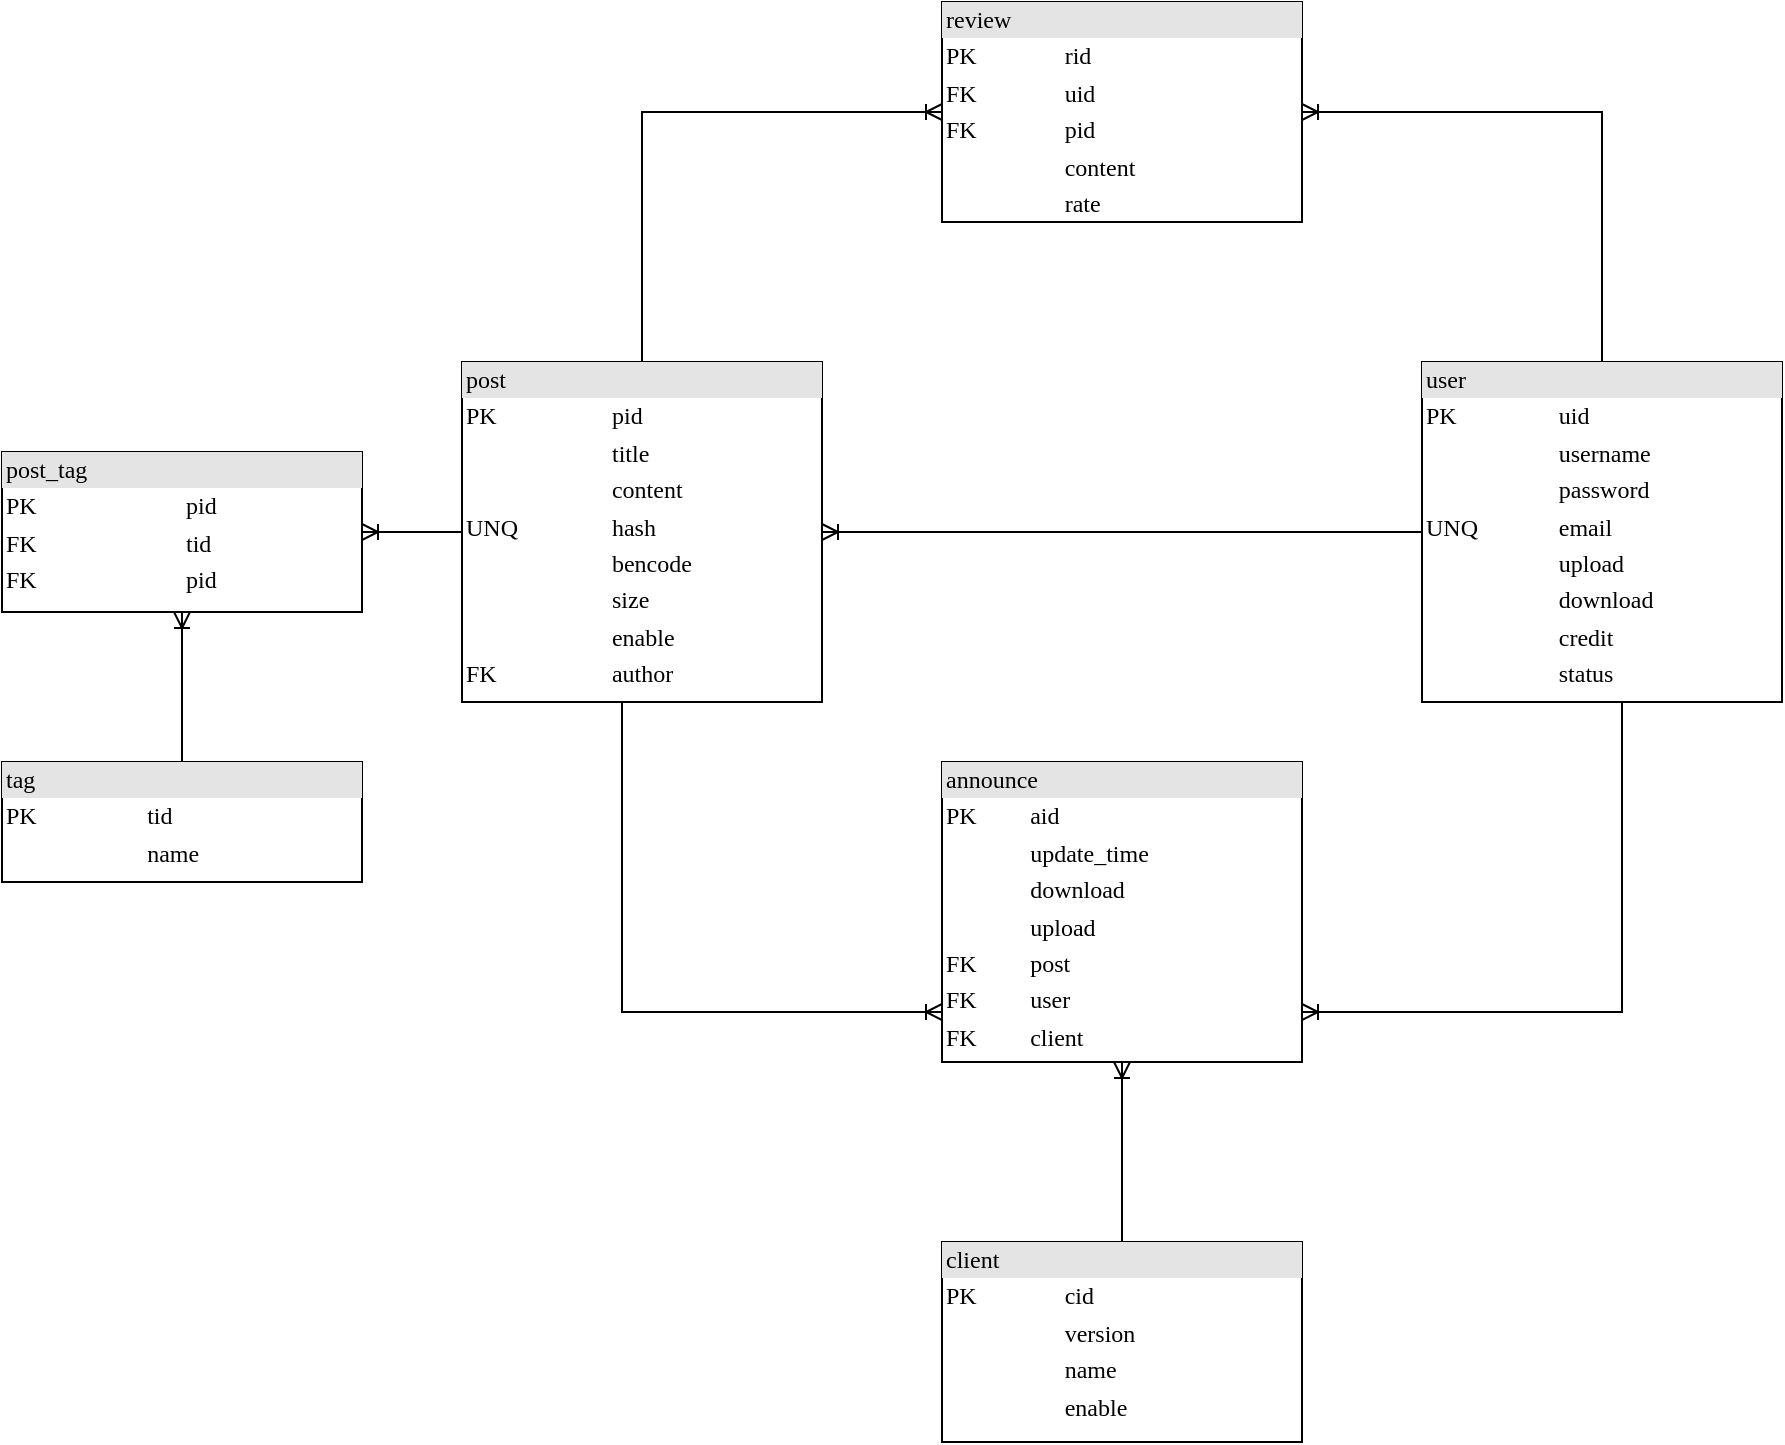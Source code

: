 <mxfile pages="1" version="11.2.4" type="device"><diagram name="Page-1" id="2ca16b54-16f6-2749-3443-fa8db7711227"><mxGraphModel dx="2206" dy="786" grid="1" gridSize="10" guides="1" tooltips="1" connect="1" arrows="1" fold="1" page="1" pageScale="1" pageWidth="1100" pageHeight="850" background="#ffffff" math="0" shadow="0"><root><mxCell id="0"/><mxCell id="1" parent="0"/><mxCell id="JkuanaNi34xF3_NPhpDW-7" style="edgeStyle=orthogonalEdgeStyle;rounded=0;orthogonalLoop=1;jettySize=auto;html=1;startArrow=none;startFill=0;endArrow=ERoneToMany;endFill=0;" parent="1" source="2ed32ef02a7f4228-8" target="JkuanaNi34xF3_NPhpDW-3" edge="1"><mxGeometry relative="1" as="geometry"><Array as="points"><mxPoint x="780" y="585"/></Array></mxGeometry></mxCell><mxCell id="2ed32ef02a7f4228-8" value="&lt;div style=&quot;box-sizing: border-box ; width: 100% ; background: #e4e4e4 ; padding: 2px&quot;&gt;user&lt;/div&gt;&lt;table style=&quot;width: 100% ; font-size: 1em&quot; cellpadding=&quot;2&quot; cellspacing=&quot;0&quot;&gt;&lt;tbody&gt;&lt;tr&gt;&lt;td&gt;PK&lt;/td&gt;&lt;td&gt;uid&lt;/td&gt;&lt;/tr&gt;&lt;tr&gt;&lt;td&gt;&lt;br&gt;&lt;/td&gt;&lt;td&gt;username&lt;/td&gt;&lt;/tr&gt;&lt;tr&gt;&lt;td&gt;&lt;/td&gt;&lt;td&gt;password&lt;/td&gt;&lt;/tr&gt;&lt;tr&gt;&lt;td&gt;UNQ&lt;/td&gt;&lt;td&gt;email&lt;/td&gt;&lt;/tr&gt;&lt;tr&gt;&lt;td&gt;&lt;br&gt;&lt;/td&gt;&lt;td&gt;upload&lt;br&gt;&lt;/td&gt;&lt;/tr&gt;&lt;tr&gt;&lt;td&gt;&lt;br&gt;&lt;/td&gt;&lt;td&gt;download&lt;/td&gt;&lt;/tr&gt;&lt;tr&gt;&lt;td&gt;&lt;br&gt;&lt;/td&gt;&lt;td&gt;credit&lt;/td&gt;&lt;/tr&gt;&lt;tr&gt;&lt;td&gt;&lt;br&gt;&lt;/td&gt;&lt;td&gt;status&lt;br&gt;&lt;/td&gt;&lt;/tr&gt;&lt;tr&gt;&lt;td&gt;&lt;/td&gt;&lt;td&gt;&lt;/td&gt;&lt;/tr&gt;&lt;/tbody&gt;&lt;/table&gt;" style="verticalAlign=top;align=left;overflow=fill;html=1;rounded=0;shadow=0;comic=0;labelBackgroundColor=none;strokeColor=#000000;strokeWidth=1;fillColor=#ffffff;fontFamily=Verdana;fontSize=12;fontColor=#000000;" parent="1" vertex="1"><mxGeometry x="680" y="260" width="180" height="170" as="geometry"/></mxCell><mxCell id="JkuanaNi34xF3_NPhpDW-4" style="edgeStyle=orthogonalEdgeStyle;rounded=0;orthogonalLoop=1;jettySize=auto;html=1;startArrow=ERoneToMany;startFill=0;endArrow=none;endFill=0;" parent="1" source="JkuanaNi34xF3_NPhpDW-1" target="2ed32ef02a7f4228-8" edge="1"><mxGeometry relative="1" as="geometry"/></mxCell><mxCell id="JkuanaNi34xF3_NPhpDW-6" style="edgeStyle=orthogonalEdgeStyle;rounded=0;orthogonalLoop=1;jettySize=auto;html=1;startArrow=none;startFill=0;endArrow=ERoneToMany;endFill=0;" parent="1" source="JkuanaNi34xF3_NPhpDW-1" target="JkuanaNi34xF3_NPhpDW-3" edge="1"><mxGeometry relative="1" as="geometry"><Array as="points"><mxPoint x="280" y="585"/></Array></mxGeometry></mxCell><mxCell id="JkuanaNi34xF3_NPhpDW-1" value="&lt;div style=&quot;box-sizing: border-box ; width: 100% ; background: #e4e4e4 ; padding: 2px&quot;&gt;post&lt;/div&gt;&lt;table style=&quot;width: 100% ; font-size: 1em&quot; cellpadding=&quot;2&quot; cellspacing=&quot;0&quot;&gt;&lt;tbody&gt;&lt;tr&gt;&lt;td&gt;PK&lt;/td&gt;&lt;td&gt;pid&lt;/td&gt;&lt;/tr&gt;&lt;tr&gt;&lt;td&gt;&lt;br&gt;&lt;/td&gt;&lt;td&gt;title&lt;/td&gt;&lt;/tr&gt;&lt;tr&gt;&lt;td&gt;&lt;/td&gt;&lt;td&gt;content&lt;/td&gt;&lt;/tr&gt;&lt;tr&gt;&lt;td&gt;UNQ&lt;/td&gt;&lt;td&gt;hash&lt;/td&gt;&lt;/tr&gt;&lt;tr&gt;&lt;td&gt;&lt;br&gt;&lt;/td&gt;&lt;td&gt;bencode&lt;br&gt;&lt;/td&gt;&lt;/tr&gt;&lt;tr&gt;&lt;td&gt;&lt;br&gt;&lt;/td&gt;&lt;td&gt;size&lt;/td&gt;&lt;/tr&gt;&lt;tr&gt;&lt;td&gt;&lt;br&gt;&lt;/td&gt;&lt;td&gt;enable&lt;/td&gt;&lt;/tr&gt;&lt;tr&gt;&lt;td&gt;FK&lt;/td&gt;&lt;td&gt;author&lt;/td&gt;&lt;/tr&gt;&lt;tr&gt;&lt;td&gt;&lt;/td&gt;&lt;td&gt;&lt;/td&gt;&lt;/tr&gt;&lt;/tbody&gt;&lt;/table&gt;" style="verticalAlign=top;align=left;overflow=fill;html=1;rounded=0;shadow=0;comic=0;labelBackgroundColor=none;strokeColor=#000000;strokeWidth=1;fillColor=#ffffff;fontFamily=Verdana;fontSize=12;fontColor=#000000;" parent="1" vertex="1"><mxGeometry x="200" y="260" width="180" height="170" as="geometry"/></mxCell><mxCell id="JkuanaNi34xF3_NPhpDW-5" style="edgeStyle=orthogonalEdgeStyle;rounded=0;orthogonalLoop=1;jettySize=auto;html=1;startArrow=none;startFill=0;endArrow=ERoneToMany;endFill=0;" parent="1" source="JkuanaNi34xF3_NPhpDW-2" target="JkuanaNi34xF3_NPhpDW-3" edge="1"><mxGeometry relative="1" as="geometry"/></mxCell><mxCell id="JkuanaNi34xF3_NPhpDW-2" value="&lt;div style=&quot;box-sizing: border-box ; width: 100% ; background: #e4e4e4 ; padding: 2px&quot;&gt;client&lt;/div&gt;&lt;table style=&quot;width: 100% ; font-size: 1em&quot; cellpadding=&quot;2&quot; cellspacing=&quot;0&quot;&gt;&lt;tbody&gt;&lt;tr&gt;&lt;td&gt;PK&lt;/td&gt;&lt;td&gt;cid&lt;/td&gt;&lt;/tr&gt;&lt;tr&gt;&lt;td&gt;&lt;br&gt;&lt;/td&gt;&lt;td&gt;version&lt;/td&gt;&lt;/tr&gt;&lt;tr&gt;&lt;td&gt;&lt;/td&gt;&lt;td&gt;name&lt;/td&gt;&lt;/tr&gt;&lt;tr&gt;&lt;td&gt;&lt;br&gt;&lt;/td&gt;&lt;td&gt;enable&lt;/td&gt;&lt;/tr&gt;&lt;tr&gt;&lt;td&gt;&lt;br&gt;&lt;/td&gt;&lt;td&gt;&lt;br&gt;&lt;/td&gt;&lt;/tr&gt;&lt;tr&gt;&lt;td&gt;&lt;/td&gt;&lt;td&gt;&lt;/td&gt;&lt;/tr&gt;&lt;tr&gt;&lt;td&gt;&lt;/td&gt;&lt;td&gt;&lt;/td&gt;&lt;/tr&gt;&lt;/tbody&gt;&lt;/table&gt;" style="verticalAlign=top;align=left;overflow=fill;html=1;rounded=0;shadow=0;comic=0;labelBackgroundColor=none;strokeColor=#000000;strokeWidth=1;fillColor=#ffffff;fontFamily=Verdana;fontSize=12;fontColor=#000000;" parent="1" vertex="1"><mxGeometry x="440" y="700" width="180" height="100" as="geometry"/></mxCell><mxCell id="JkuanaNi34xF3_NPhpDW-3" value="&lt;div style=&quot;box-sizing: border-box ; width: 100% ; background: #e4e4e4 ; padding: 2px&quot;&gt;announce&lt;/div&gt;&lt;table style=&quot;width: 100% ; font-size: 1em&quot; cellpadding=&quot;2&quot; cellspacing=&quot;0&quot;&gt;&lt;tbody&gt;&lt;tr&gt;&lt;td&gt;PK&lt;/td&gt;&lt;td&gt;aid&lt;/td&gt;&lt;/tr&gt;&lt;tr&gt;&lt;td&gt;&lt;br&gt;&lt;/td&gt;&lt;td&gt;update_time&lt;br&gt;&lt;/td&gt;&lt;/tr&gt;&lt;tr&gt;&lt;td&gt;&lt;/td&gt;&lt;td&gt;download&lt;/td&gt;&lt;/tr&gt;&lt;tr&gt;&lt;td&gt;&lt;br&gt;&lt;/td&gt;&lt;td&gt;upload&lt;/td&gt;&lt;/tr&gt;&lt;tr&gt;&lt;td&gt;FK&lt;/td&gt;&lt;td&gt;post&lt;/td&gt;&lt;/tr&gt;&lt;tr&gt;&lt;td&gt;FK&lt;/td&gt;&lt;td&gt;user&lt;/td&gt;&lt;/tr&gt;&lt;tr&gt;&lt;td&gt;FK&lt;/td&gt;&lt;td&gt;client&lt;/td&gt;&lt;/tr&gt;&lt;tr&gt;&lt;td&gt;&lt;br&gt;&lt;/td&gt;&lt;td&gt;&lt;br&gt;&lt;/td&gt;&lt;/tr&gt;&lt;tr&gt;&lt;td&gt;&lt;/td&gt;&lt;td&gt;&lt;/td&gt;&lt;/tr&gt;&lt;/tbody&gt;&lt;/table&gt;" style="verticalAlign=top;align=left;overflow=fill;html=1;rounded=0;shadow=0;comic=0;labelBackgroundColor=none;strokeColor=#000000;strokeWidth=1;fillColor=#ffffff;fontFamily=Verdana;fontSize=12;fontColor=#000000;" parent="1" vertex="1"><mxGeometry x="440" y="460" width="180" height="150" as="geometry"/></mxCell><mxCell id="4RQFXsbGGvyaOFBlkAGt-1" value="&lt;div style=&quot;box-sizing: border-box ; width: 100% ; background: #e4e4e4 ; padding: 2px&quot;&gt;tag&lt;/div&gt;&lt;table style=&quot;width: 100% ; font-size: 1em&quot; cellpadding=&quot;2&quot; cellspacing=&quot;0&quot;&gt;&lt;tbody&gt;&lt;tr&gt;&lt;td&gt;PK&lt;/td&gt;&lt;td&gt;tid&lt;/td&gt;&lt;/tr&gt;&lt;tr&gt;&lt;td&gt;&lt;br&gt;&lt;/td&gt;&lt;td&gt;name&lt;/td&gt;&lt;/tr&gt;&lt;tr&gt;&lt;td&gt;&lt;br&gt;&lt;/td&gt;&lt;td&gt;&lt;/td&gt;&lt;/tr&gt;&lt;tr&gt;&lt;td&gt;&lt;/td&gt;&lt;td&gt;&lt;/td&gt;&lt;/tr&gt;&lt;/tbody&gt;&lt;/table&gt;" style="verticalAlign=top;align=left;overflow=fill;html=1;rounded=0;shadow=0;comic=0;labelBackgroundColor=none;strokeColor=#000000;strokeWidth=1;fillColor=#ffffff;fontFamily=Verdana;fontSize=12;fontColor=#000000;" parent="1" vertex="1"><mxGeometry x="-30" y="460" width="180" height="60" as="geometry"/></mxCell><mxCell id="ZK8GLRwMEgLQo6jqQpJb-1" value="&lt;div style=&quot;box-sizing: border-box ; width: 100% ; background: #e4e4e4 ; padding: 2px&quot;&gt;post_tag&lt;/div&gt;&lt;table style=&quot;width: 100% ; font-size: 1em&quot; cellpadding=&quot;2&quot; cellspacing=&quot;0&quot;&gt;&lt;tbody&gt;&lt;tr&gt;&lt;td&gt;PK&lt;/td&gt;&lt;td&gt;pid&lt;/td&gt;&lt;/tr&gt;&lt;tr&gt;&lt;td&gt;FK&lt;/td&gt;&lt;td&gt;tid&lt;/td&gt;&lt;/tr&gt;&lt;tr&gt;&lt;td&gt;FK&lt;/td&gt;&lt;td&gt;pid&lt;/td&gt;&lt;/tr&gt;&lt;tr&gt;&lt;td&gt;&lt;br&gt;&lt;/td&gt;&lt;td&gt;&lt;br&gt;&lt;/td&gt;&lt;/tr&gt;&lt;tr&gt;&lt;td&gt;&lt;/td&gt;&lt;td&gt;&lt;/td&gt;&lt;/tr&gt;&lt;/tbody&gt;&lt;/table&gt;" style="verticalAlign=top;align=left;overflow=fill;html=1;rounded=0;shadow=0;comic=0;labelBackgroundColor=none;strokeColor=#000000;strokeWidth=1;fillColor=#ffffff;fontFamily=Verdana;fontSize=12;fontColor=#000000;" parent="1" vertex="1"><mxGeometry x="-30" y="305" width="180" height="80" as="geometry"/></mxCell><mxCell id="ZK8GLRwMEgLQo6jqQpJb-2" style="edgeStyle=orthogonalEdgeStyle;rounded=0;orthogonalLoop=1;jettySize=auto;html=1;startArrow=none;startFill=0;endArrow=ERoneToMany;endFill=0;" parent="1" source="4RQFXsbGGvyaOFBlkAGt-1" target="ZK8GLRwMEgLQo6jqQpJb-1" edge="1"><mxGeometry relative="1" as="geometry"><mxPoint x="410" y="224.5" as="sourcePoint"/><mxPoint x="710" y="224.5" as="targetPoint"/><Array as="points"/></mxGeometry></mxCell><mxCell id="ZK8GLRwMEgLQo6jqQpJb-3" style="edgeStyle=orthogonalEdgeStyle;rounded=0;orthogonalLoop=1;jettySize=auto;html=1;startArrow=none;startFill=0;endArrow=ERoneToMany;endFill=0;" parent="1" source="JkuanaNi34xF3_NPhpDW-1" target="ZK8GLRwMEgLQo6jqQpJb-1" edge="1"><mxGeometry relative="1" as="geometry"><mxPoint x="480" y="250" as="sourcePoint"/><mxPoint x="380" y="250" as="targetPoint"/></mxGeometry></mxCell><mxCell id="NZjC6QO5_PlGauzCGr5l-1" value="&lt;div style=&quot;box-sizing: border-box ; width: 100% ; background: #e4e4e4 ; padding: 2px&quot;&gt;review&lt;/div&gt;&lt;table style=&quot;width: 100% ; font-size: 1em&quot; cellpadding=&quot;2&quot; cellspacing=&quot;0&quot;&gt;&lt;tbody&gt;&lt;tr&gt;&lt;td&gt;PK&lt;/td&gt;&lt;td&gt;rid&lt;/td&gt;&lt;/tr&gt;&lt;tr&gt;&lt;td&gt;FK&lt;/td&gt;&lt;td&gt;uid&lt;/td&gt;&lt;/tr&gt;&lt;tr&gt;&lt;td&gt;FK&lt;/td&gt;&lt;td&gt;pid&lt;/td&gt;&lt;/tr&gt;&lt;tr&gt;&lt;td&gt;&lt;br&gt;&lt;/td&gt;&lt;td&gt;content&lt;/td&gt;&lt;/tr&gt;&lt;tr&gt;&lt;td&gt;&lt;br&gt;&lt;/td&gt;&lt;td&gt;rate&lt;br&gt;&lt;/td&gt;&lt;/tr&gt;&lt;tr&gt;&lt;td&gt;&lt;br&gt;&lt;/td&gt;&lt;td&gt;&lt;/td&gt;&lt;/tr&gt;&lt;tr&gt;&lt;td&gt;&lt;/td&gt;&lt;td&gt;&lt;/td&gt;&lt;/tr&gt;&lt;/tbody&gt;&lt;/table&gt;" style="verticalAlign=top;align=left;overflow=fill;html=1;rounded=0;shadow=0;comic=0;labelBackgroundColor=none;strokeColor=#000000;strokeWidth=1;fillColor=#ffffff;fontFamily=Verdana;fontSize=12;fontColor=#000000;" vertex="1" parent="1"><mxGeometry x="440" y="80" width="180" height="110" as="geometry"/></mxCell><mxCell id="NZjC6QO5_PlGauzCGr5l-2" style="edgeStyle=orthogonalEdgeStyle;rounded=0;orthogonalLoop=1;jettySize=auto;html=1;startArrow=ERoneToMany;startFill=0;endArrow=none;endFill=0;" edge="1" parent="1" source="NZjC6QO5_PlGauzCGr5l-1" target="2ed32ef02a7f4228-8"><mxGeometry relative="1" as="geometry"><mxPoint x="600" y="120" as="sourcePoint"/><mxPoint x="900" y="120" as="targetPoint"/></mxGeometry></mxCell><mxCell id="NZjC6QO5_PlGauzCGr5l-3" style="edgeStyle=orthogonalEdgeStyle;rounded=0;orthogonalLoop=1;jettySize=auto;html=1;startArrow=ERoneToMany;startFill=0;endArrow=none;endFill=0;" edge="1" parent="1" source="NZjC6QO5_PlGauzCGr5l-1" target="JkuanaNi34xF3_NPhpDW-1"><mxGeometry relative="1" as="geometry"><mxPoint x="370" y="210" as="sourcePoint"/><mxPoint x="670" y="210" as="targetPoint"/></mxGeometry></mxCell></root></mxGraphModel></diagram></mxfile>